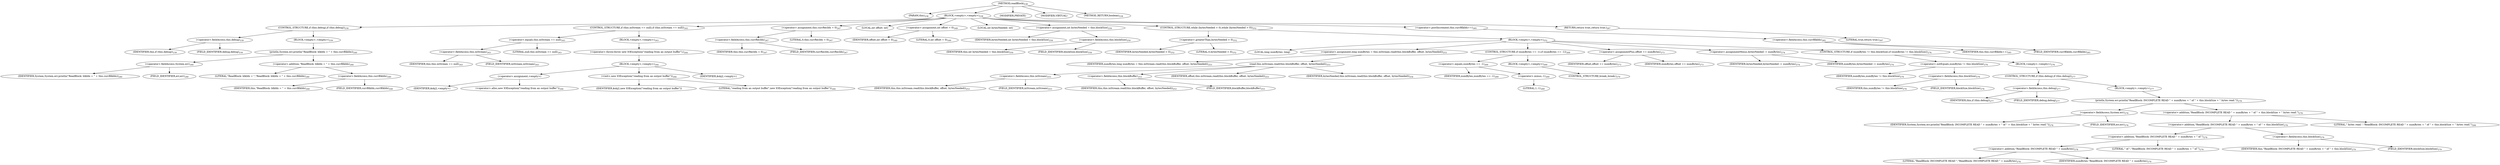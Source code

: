 digraph "readBlock" {  
"519" [label = <(METHOD,readBlock)<SUB>238</SUB>> ]
"66" [label = <(PARAM,this)<SUB>238</SUB>> ]
"520" [label = <(BLOCK,&lt;empty&gt;,&lt;empty&gt;)<SUB>238</SUB>> ]
"521" [label = <(CONTROL_STRUCTURE,if (this.debug),if (this.debug))<SUB>239</SUB>> ]
"522" [label = <(&lt;operator&gt;.fieldAccess,this.debug)<SUB>239</SUB>> ]
"65" [label = <(IDENTIFIER,this,if (this.debug))<SUB>239</SUB>> ]
"523" [label = <(FIELD_IDENTIFIER,debug,debug)<SUB>239</SUB>> ]
"524" [label = <(BLOCK,&lt;empty&gt;,&lt;empty&gt;)<SUB>239</SUB>> ]
"525" [label = <(println,System.err.println(&quot;ReadBlock: blkIdx = &quot; + this.currBlkIdx))<SUB>240</SUB>> ]
"526" [label = <(&lt;operator&gt;.fieldAccess,System.err)<SUB>240</SUB>> ]
"527" [label = <(IDENTIFIER,System,System.err.println(&quot;ReadBlock: blkIdx = &quot; + this.currBlkIdx))<SUB>240</SUB>> ]
"528" [label = <(FIELD_IDENTIFIER,err,err)<SUB>240</SUB>> ]
"529" [label = <(&lt;operator&gt;.addition,&quot;ReadBlock: blkIdx = &quot; + this.currBlkIdx)<SUB>240</SUB>> ]
"530" [label = <(LITERAL,&quot;ReadBlock: blkIdx = &quot;,&quot;ReadBlock: blkIdx = &quot; + this.currBlkIdx)<SUB>240</SUB>> ]
"531" [label = <(&lt;operator&gt;.fieldAccess,this.currBlkIdx)<SUB>240</SUB>> ]
"67" [label = <(IDENTIFIER,this,&quot;ReadBlock: blkIdx = &quot; + this.currBlkIdx)<SUB>240</SUB>> ]
"532" [label = <(FIELD_IDENTIFIER,currBlkIdx,currBlkIdx)<SUB>240</SUB>> ]
"533" [label = <(CONTROL_STRUCTURE,if (this.inStream == null),if (this.inStream == null))<SUB>243</SUB>> ]
"534" [label = <(&lt;operator&gt;.equals,this.inStream == null)<SUB>243</SUB>> ]
"535" [label = <(&lt;operator&gt;.fieldAccess,this.inStream)<SUB>243</SUB>> ]
"68" [label = <(IDENTIFIER,this,this.inStream == null)<SUB>243</SUB>> ]
"536" [label = <(FIELD_IDENTIFIER,inStream,inStream)<SUB>243</SUB>> ]
"537" [label = <(LITERAL,null,this.inStream == null)<SUB>243</SUB>> ]
"538" [label = <(BLOCK,&lt;empty&gt;,&lt;empty&gt;)<SUB>243</SUB>> ]
"539" [label = <(&lt;operator&gt;.throw,throw new IOException(&quot;reading from an output buffer&quot;);)<SUB>244</SUB>> ]
"540" [label = <(BLOCK,&lt;empty&gt;,&lt;empty&gt;)<SUB>244</SUB>> ]
"541" [label = <(&lt;operator&gt;.assignment,&lt;empty&gt;)> ]
"542" [label = <(IDENTIFIER,$obj2,&lt;empty&gt;)> ]
"543" [label = <(&lt;operator&gt;.alloc,new IOException(&quot;reading from an output buffer&quot;))<SUB>244</SUB>> ]
"544" [label = <(&lt;init&gt;,new IOException(&quot;reading from an output buffer&quot;))<SUB>244</SUB>> ]
"545" [label = <(IDENTIFIER,$obj2,new IOException(&quot;reading from an output buffer&quot;))> ]
"546" [label = <(LITERAL,&quot;reading from an output buffer&quot;,new IOException(&quot;reading from an output buffer&quot;))<SUB>244</SUB>> ]
"547" [label = <(IDENTIFIER,$obj2,&lt;empty&gt;)> ]
"548" [label = <(&lt;operator&gt;.assignment,this.currRecIdx = 0)<SUB>247</SUB>> ]
"549" [label = <(&lt;operator&gt;.fieldAccess,this.currRecIdx)<SUB>247</SUB>> ]
"69" [label = <(IDENTIFIER,this,this.currRecIdx = 0)<SUB>247</SUB>> ]
"550" [label = <(FIELD_IDENTIFIER,currRecIdx,currRecIdx)<SUB>247</SUB>> ]
"551" [label = <(LITERAL,0,this.currRecIdx = 0)<SUB>247</SUB>> ]
"552" [label = <(LOCAL,int offset: int)> ]
"553" [label = <(&lt;operator&gt;.assignment,int offset = 0)<SUB>249</SUB>> ]
"554" [label = <(IDENTIFIER,offset,int offset = 0)<SUB>249</SUB>> ]
"555" [label = <(LITERAL,0,int offset = 0)<SUB>249</SUB>> ]
"556" [label = <(LOCAL,int bytesNeeded: int)> ]
"557" [label = <(&lt;operator&gt;.assignment,int bytesNeeded = this.blockSize)<SUB>250</SUB>> ]
"558" [label = <(IDENTIFIER,bytesNeeded,int bytesNeeded = this.blockSize)<SUB>250</SUB>> ]
"559" [label = <(&lt;operator&gt;.fieldAccess,this.blockSize)<SUB>250</SUB>> ]
"70" [label = <(IDENTIFIER,this,int bytesNeeded = this.blockSize)<SUB>250</SUB>> ]
"560" [label = <(FIELD_IDENTIFIER,blockSize,blockSize)<SUB>250</SUB>> ]
"561" [label = <(CONTROL_STRUCTURE,while (bytesNeeded &gt; 0),while (bytesNeeded &gt; 0))<SUB>252</SUB>> ]
"562" [label = <(&lt;operator&gt;.greaterThan,bytesNeeded &gt; 0)<SUB>252</SUB>> ]
"563" [label = <(IDENTIFIER,bytesNeeded,bytesNeeded &gt; 0)<SUB>252</SUB>> ]
"564" [label = <(LITERAL,0,bytesNeeded &gt; 0)<SUB>252</SUB>> ]
"565" [label = <(BLOCK,&lt;empty&gt;,&lt;empty&gt;)<SUB>252</SUB>> ]
"566" [label = <(LOCAL,long numBytes: long)> ]
"567" [label = <(&lt;operator&gt;.assignment,long numBytes = this.inStream.read(this.blockBuffer, offset, bytesNeeded))<SUB>253</SUB>> ]
"568" [label = <(IDENTIFIER,numBytes,long numBytes = this.inStream.read(this.blockBuffer, offset, bytesNeeded))<SUB>253</SUB>> ]
"569" [label = <(read,this.inStream.read(this.blockBuffer, offset, bytesNeeded))<SUB>253</SUB>> ]
"570" [label = <(&lt;operator&gt;.fieldAccess,this.inStream)<SUB>253</SUB>> ]
"72" [label = <(IDENTIFIER,this,this.inStream.read(this.blockBuffer, offset, bytesNeeded))<SUB>253</SUB>> ]
"571" [label = <(FIELD_IDENTIFIER,inStream,inStream)<SUB>253</SUB>> ]
"572" [label = <(&lt;operator&gt;.fieldAccess,this.blockBuffer)<SUB>253</SUB>> ]
"71" [label = <(IDENTIFIER,this,this.inStream.read(this.blockBuffer, offset, bytesNeeded))<SUB>253</SUB>> ]
"573" [label = <(FIELD_IDENTIFIER,blockBuffer,blockBuffer)<SUB>253</SUB>> ]
"574" [label = <(IDENTIFIER,offset,this.inStream.read(this.blockBuffer, offset, bytesNeeded))<SUB>253</SUB>> ]
"575" [label = <(IDENTIFIER,bytesNeeded,this.inStream.read(this.blockBuffer, offset, bytesNeeded))<SUB>254</SUB>> ]
"576" [label = <(CONTROL_STRUCTURE,if (numBytes == -1),if (numBytes == -1))<SUB>269</SUB>> ]
"577" [label = <(&lt;operator&gt;.equals,numBytes == -1)<SUB>269</SUB>> ]
"578" [label = <(IDENTIFIER,numBytes,numBytes == -1)<SUB>269</SUB>> ]
"579" [label = <(&lt;operator&gt;.minus,-1)<SUB>269</SUB>> ]
"580" [label = <(LITERAL,1,-1)<SUB>269</SUB>> ]
"581" [label = <(BLOCK,&lt;empty&gt;,&lt;empty&gt;)<SUB>269</SUB>> ]
"582" [label = <(CONTROL_STRUCTURE,break;,break;)<SUB>270</SUB>> ]
"583" [label = <(&lt;operator&gt;.assignmentPlus,offset += numBytes)<SUB>273</SUB>> ]
"584" [label = <(IDENTIFIER,offset,offset += numBytes)<SUB>273</SUB>> ]
"585" [label = <(IDENTIFIER,numBytes,offset += numBytes)<SUB>273</SUB>> ]
"586" [label = <(&lt;operator&gt;.assignmentMinus,bytesNeeded -= numBytes)<SUB>274</SUB>> ]
"587" [label = <(IDENTIFIER,bytesNeeded,bytesNeeded -= numBytes)<SUB>274</SUB>> ]
"588" [label = <(IDENTIFIER,numBytes,bytesNeeded -= numBytes)<SUB>274</SUB>> ]
"589" [label = <(CONTROL_STRUCTURE,if (numBytes != this.blockSize),if (numBytes != this.blockSize))<SUB>276</SUB>> ]
"590" [label = <(&lt;operator&gt;.notEquals,numBytes != this.blockSize)<SUB>276</SUB>> ]
"591" [label = <(IDENTIFIER,numBytes,numBytes != this.blockSize)<SUB>276</SUB>> ]
"592" [label = <(&lt;operator&gt;.fieldAccess,this.blockSize)<SUB>276</SUB>> ]
"73" [label = <(IDENTIFIER,this,numBytes != this.blockSize)<SUB>276</SUB>> ]
"593" [label = <(FIELD_IDENTIFIER,blockSize,blockSize)<SUB>276</SUB>> ]
"594" [label = <(BLOCK,&lt;empty&gt;,&lt;empty&gt;)<SUB>276</SUB>> ]
"595" [label = <(CONTROL_STRUCTURE,if (this.debug),if (this.debug))<SUB>277</SUB>> ]
"596" [label = <(&lt;operator&gt;.fieldAccess,this.debug)<SUB>277</SUB>> ]
"74" [label = <(IDENTIFIER,this,if (this.debug))<SUB>277</SUB>> ]
"597" [label = <(FIELD_IDENTIFIER,debug,debug)<SUB>277</SUB>> ]
"598" [label = <(BLOCK,&lt;empty&gt;,&lt;empty&gt;)<SUB>277</SUB>> ]
"599" [label = <(println,System.err.println(&quot;ReadBlock: INCOMPLETE READ &quot; + numBytes + &quot; of &quot; + this.blockSize + &quot; bytes read.&quot;))<SUB>278</SUB>> ]
"600" [label = <(&lt;operator&gt;.fieldAccess,System.err)<SUB>278</SUB>> ]
"601" [label = <(IDENTIFIER,System,System.err.println(&quot;ReadBlock: INCOMPLETE READ &quot; + numBytes + &quot; of &quot; + this.blockSize + &quot; bytes read.&quot;))<SUB>278</SUB>> ]
"602" [label = <(FIELD_IDENTIFIER,err,err)<SUB>278</SUB>> ]
"603" [label = <(&lt;operator&gt;.addition,&quot;ReadBlock: INCOMPLETE READ &quot; + numBytes + &quot; of &quot; + this.blockSize + &quot; bytes read.&quot;)<SUB>278</SUB>> ]
"604" [label = <(&lt;operator&gt;.addition,&quot;ReadBlock: INCOMPLETE READ &quot; + numBytes + &quot; of &quot; + this.blockSize)<SUB>278</SUB>> ]
"605" [label = <(&lt;operator&gt;.addition,&quot;ReadBlock: INCOMPLETE READ &quot; + numBytes + &quot; of &quot;)<SUB>278</SUB>> ]
"606" [label = <(&lt;operator&gt;.addition,&quot;ReadBlock: INCOMPLETE READ &quot; + numBytes)<SUB>278</SUB>> ]
"607" [label = <(LITERAL,&quot;ReadBlock: INCOMPLETE READ &quot;,&quot;ReadBlock: INCOMPLETE READ &quot; + numBytes)<SUB>278</SUB>> ]
"608" [label = <(IDENTIFIER,numBytes,&quot;ReadBlock: INCOMPLETE READ &quot; + numBytes)<SUB>279</SUB>> ]
"609" [label = <(LITERAL,&quot; of &quot;,&quot;ReadBlock: INCOMPLETE READ &quot; + numBytes + &quot; of &quot;)<SUB>279</SUB>> ]
"610" [label = <(&lt;operator&gt;.fieldAccess,this.blockSize)<SUB>279</SUB>> ]
"75" [label = <(IDENTIFIER,this,&quot;ReadBlock: INCOMPLETE READ &quot; + numBytes + &quot; of &quot; + this.blockSize)<SUB>279</SUB>> ]
"611" [label = <(FIELD_IDENTIFIER,blockSize,blockSize)<SUB>279</SUB>> ]
"612" [label = <(LITERAL,&quot; bytes read.&quot;,&quot;ReadBlock: INCOMPLETE READ &quot; + numBytes + &quot; of &quot; + this.blockSize + &quot; bytes read.&quot;)<SUB>280</SUB>> ]
"613" [label = <(&lt;operator&gt;.postIncrement,this.currBlkIdx++)<SUB>285</SUB>> ]
"614" [label = <(&lt;operator&gt;.fieldAccess,this.currBlkIdx)<SUB>285</SUB>> ]
"76" [label = <(IDENTIFIER,this,this.currBlkIdx++)<SUB>285</SUB>> ]
"615" [label = <(FIELD_IDENTIFIER,currBlkIdx,currBlkIdx)<SUB>285</SUB>> ]
"616" [label = <(RETURN,return true;,return true;)<SUB>287</SUB>> ]
"617" [label = <(LITERAL,true,return true;)<SUB>287</SUB>> ]
"618" [label = <(MODIFIER,PRIVATE)> ]
"619" [label = <(MODIFIER,VIRTUAL)> ]
"620" [label = <(METHOD_RETURN,boolean)<SUB>238</SUB>> ]
  "519" -> "66" 
  "519" -> "520" 
  "519" -> "618" 
  "519" -> "619" 
  "519" -> "620" 
  "520" -> "521" 
  "520" -> "533" 
  "520" -> "548" 
  "520" -> "552" 
  "520" -> "553" 
  "520" -> "556" 
  "520" -> "557" 
  "520" -> "561" 
  "520" -> "613" 
  "520" -> "616" 
  "521" -> "522" 
  "521" -> "524" 
  "522" -> "65" 
  "522" -> "523" 
  "524" -> "525" 
  "525" -> "526" 
  "525" -> "529" 
  "526" -> "527" 
  "526" -> "528" 
  "529" -> "530" 
  "529" -> "531" 
  "531" -> "67" 
  "531" -> "532" 
  "533" -> "534" 
  "533" -> "538" 
  "534" -> "535" 
  "534" -> "537" 
  "535" -> "68" 
  "535" -> "536" 
  "538" -> "539" 
  "539" -> "540" 
  "540" -> "541" 
  "540" -> "544" 
  "540" -> "547" 
  "541" -> "542" 
  "541" -> "543" 
  "544" -> "545" 
  "544" -> "546" 
  "548" -> "549" 
  "548" -> "551" 
  "549" -> "69" 
  "549" -> "550" 
  "553" -> "554" 
  "553" -> "555" 
  "557" -> "558" 
  "557" -> "559" 
  "559" -> "70" 
  "559" -> "560" 
  "561" -> "562" 
  "561" -> "565" 
  "562" -> "563" 
  "562" -> "564" 
  "565" -> "566" 
  "565" -> "567" 
  "565" -> "576" 
  "565" -> "583" 
  "565" -> "586" 
  "565" -> "589" 
  "567" -> "568" 
  "567" -> "569" 
  "569" -> "570" 
  "569" -> "572" 
  "569" -> "574" 
  "569" -> "575" 
  "570" -> "72" 
  "570" -> "571" 
  "572" -> "71" 
  "572" -> "573" 
  "576" -> "577" 
  "576" -> "581" 
  "577" -> "578" 
  "577" -> "579" 
  "579" -> "580" 
  "581" -> "582" 
  "583" -> "584" 
  "583" -> "585" 
  "586" -> "587" 
  "586" -> "588" 
  "589" -> "590" 
  "589" -> "594" 
  "590" -> "591" 
  "590" -> "592" 
  "592" -> "73" 
  "592" -> "593" 
  "594" -> "595" 
  "595" -> "596" 
  "595" -> "598" 
  "596" -> "74" 
  "596" -> "597" 
  "598" -> "599" 
  "599" -> "600" 
  "599" -> "603" 
  "600" -> "601" 
  "600" -> "602" 
  "603" -> "604" 
  "603" -> "612" 
  "604" -> "605" 
  "604" -> "610" 
  "605" -> "606" 
  "605" -> "609" 
  "606" -> "607" 
  "606" -> "608" 
  "610" -> "75" 
  "610" -> "611" 
  "613" -> "614" 
  "614" -> "76" 
  "614" -> "615" 
  "616" -> "617" 
}
